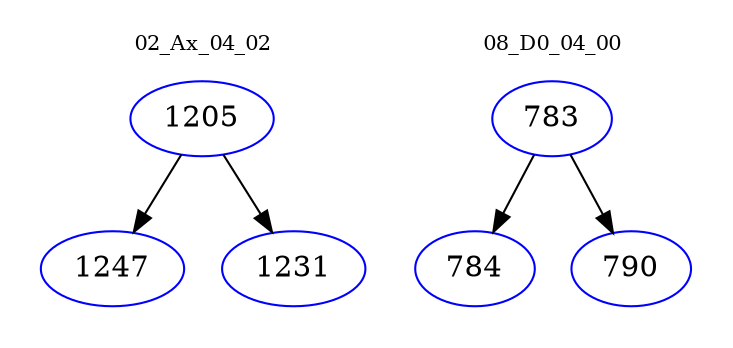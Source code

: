 digraph{
subgraph cluster_0 {
color = white
label = "02_Ax_04_02";
fontsize=10;
T0_1205 [label="1205", color="blue"]
T0_1205 -> T0_1247 [color="black"]
T0_1247 [label="1247", color="blue"]
T0_1205 -> T0_1231 [color="black"]
T0_1231 [label="1231", color="blue"]
}
subgraph cluster_1 {
color = white
label = "08_D0_04_00";
fontsize=10;
T1_783 [label="783", color="blue"]
T1_783 -> T1_784 [color="black"]
T1_784 [label="784", color="blue"]
T1_783 -> T1_790 [color="black"]
T1_790 [label="790", color="blue"]
}
}
